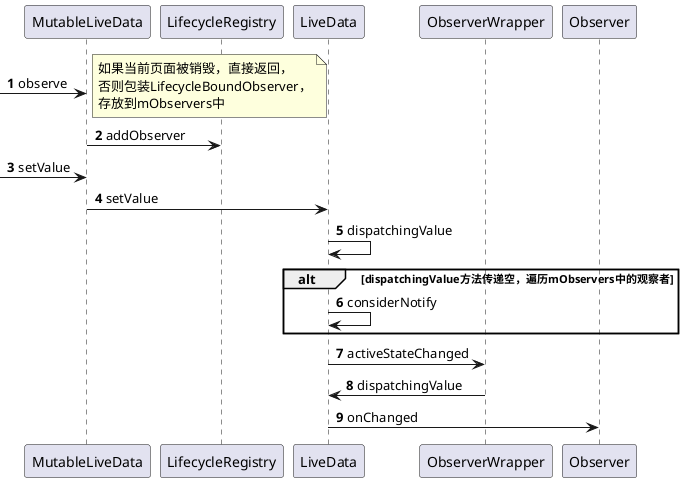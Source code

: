 @startuml
'https://plantuml.com/sequence-diagram

autonumber

-> MutableLiveData: observe
note right: 如果当前页面被销毁，直接返回，\n否则包装LifecycleBoundObserver，\n存放到mObservers中
MutableLiveData -> LifecycleRegistry: addObserver

-> MutableLiveData: setValue
MutableLiveData -> LiveData: setValue
LiveData -> LiveData: dispatchingValue
alt dispatchingValue方法传递空，遍历mObservers中的观察者
LiveData -> LiveData: considerNotify
end

LiveData -> ObserverWrapper: activeStateChanged
ObserverWrapper -> LiveData: dispatchingValue

LiveData -> Observer: onChanged

'LifecycleRegistry -> Bob: Authentication Request
'Bob --> Alice: Authentication Response

'Alice -> Bob: Another authentication Request
'Alice <-- Bob: another authentication Response
@enduml